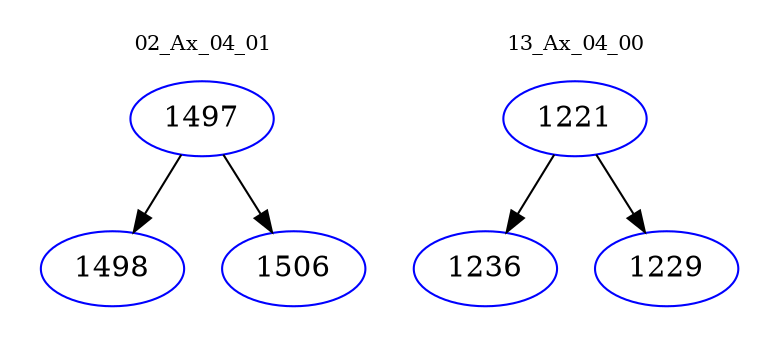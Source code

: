 digraph{
subgraph cluster_0 {
color = white
label = "02_Ax_04_01";
fontsize=10;
T0_1497 [label="1497", color="blue"]
T0_1497 -> T0_1498 [color="black"]
T0_1498 [label="1498", color="blue"]
T0_1497 -> T0_1506 [color="black"]
T0_1506 [label="1506", color="blue"]
}
subgraph cluster_1 {
color = white
label = "13_Ax_04_00";
fontsize=10;
T1_1221 [label="1221", color="blue"]
T1_1221 -> T1_1236 [color="black"]
T1_1236 [label="1236", color="blue"]
T1_1221 -> T1_1229 [color="black"]
T1_1229 [label="1229", color="blue"]
}
}
